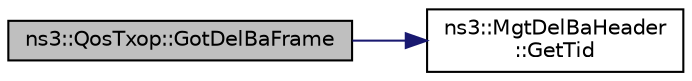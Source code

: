 digraph "ns3::QosTxop::GotDelBaFrame"
{
 // LATEX_PDF_SIZE
  edge [fontname="Helvetica",fontsize="10",labelfontname="Helvetica",labelfontsize="10"];
  node [fontname="Helvetica",fontsize="10",shape=record];
  rankdir="LR";
  Node1 [label="ns3::QosTxop::GotDelBaFrame",height=0.2,width=0.4,color="black", fillcolor="grey75", style="filled", fontcolor="black",tooltip="Event handler when a DELBA frame is received."];
  Node1 -> Node2 [color="midnightblue",fontsize="10",style="solid",fontname="Helvetica"];
  Node2 [label="ns3::MgtDelBaHeader\l::GetTid",height=0.2,width=0.4,color="black", fillcolor="white", style="filled",URL="$classns3_1_1_mgt_del_ba_header.html#a1901661e80c91f9c8bfdea89ff56a800",tooltip="Return the Traffic ID (TID)."];
}
